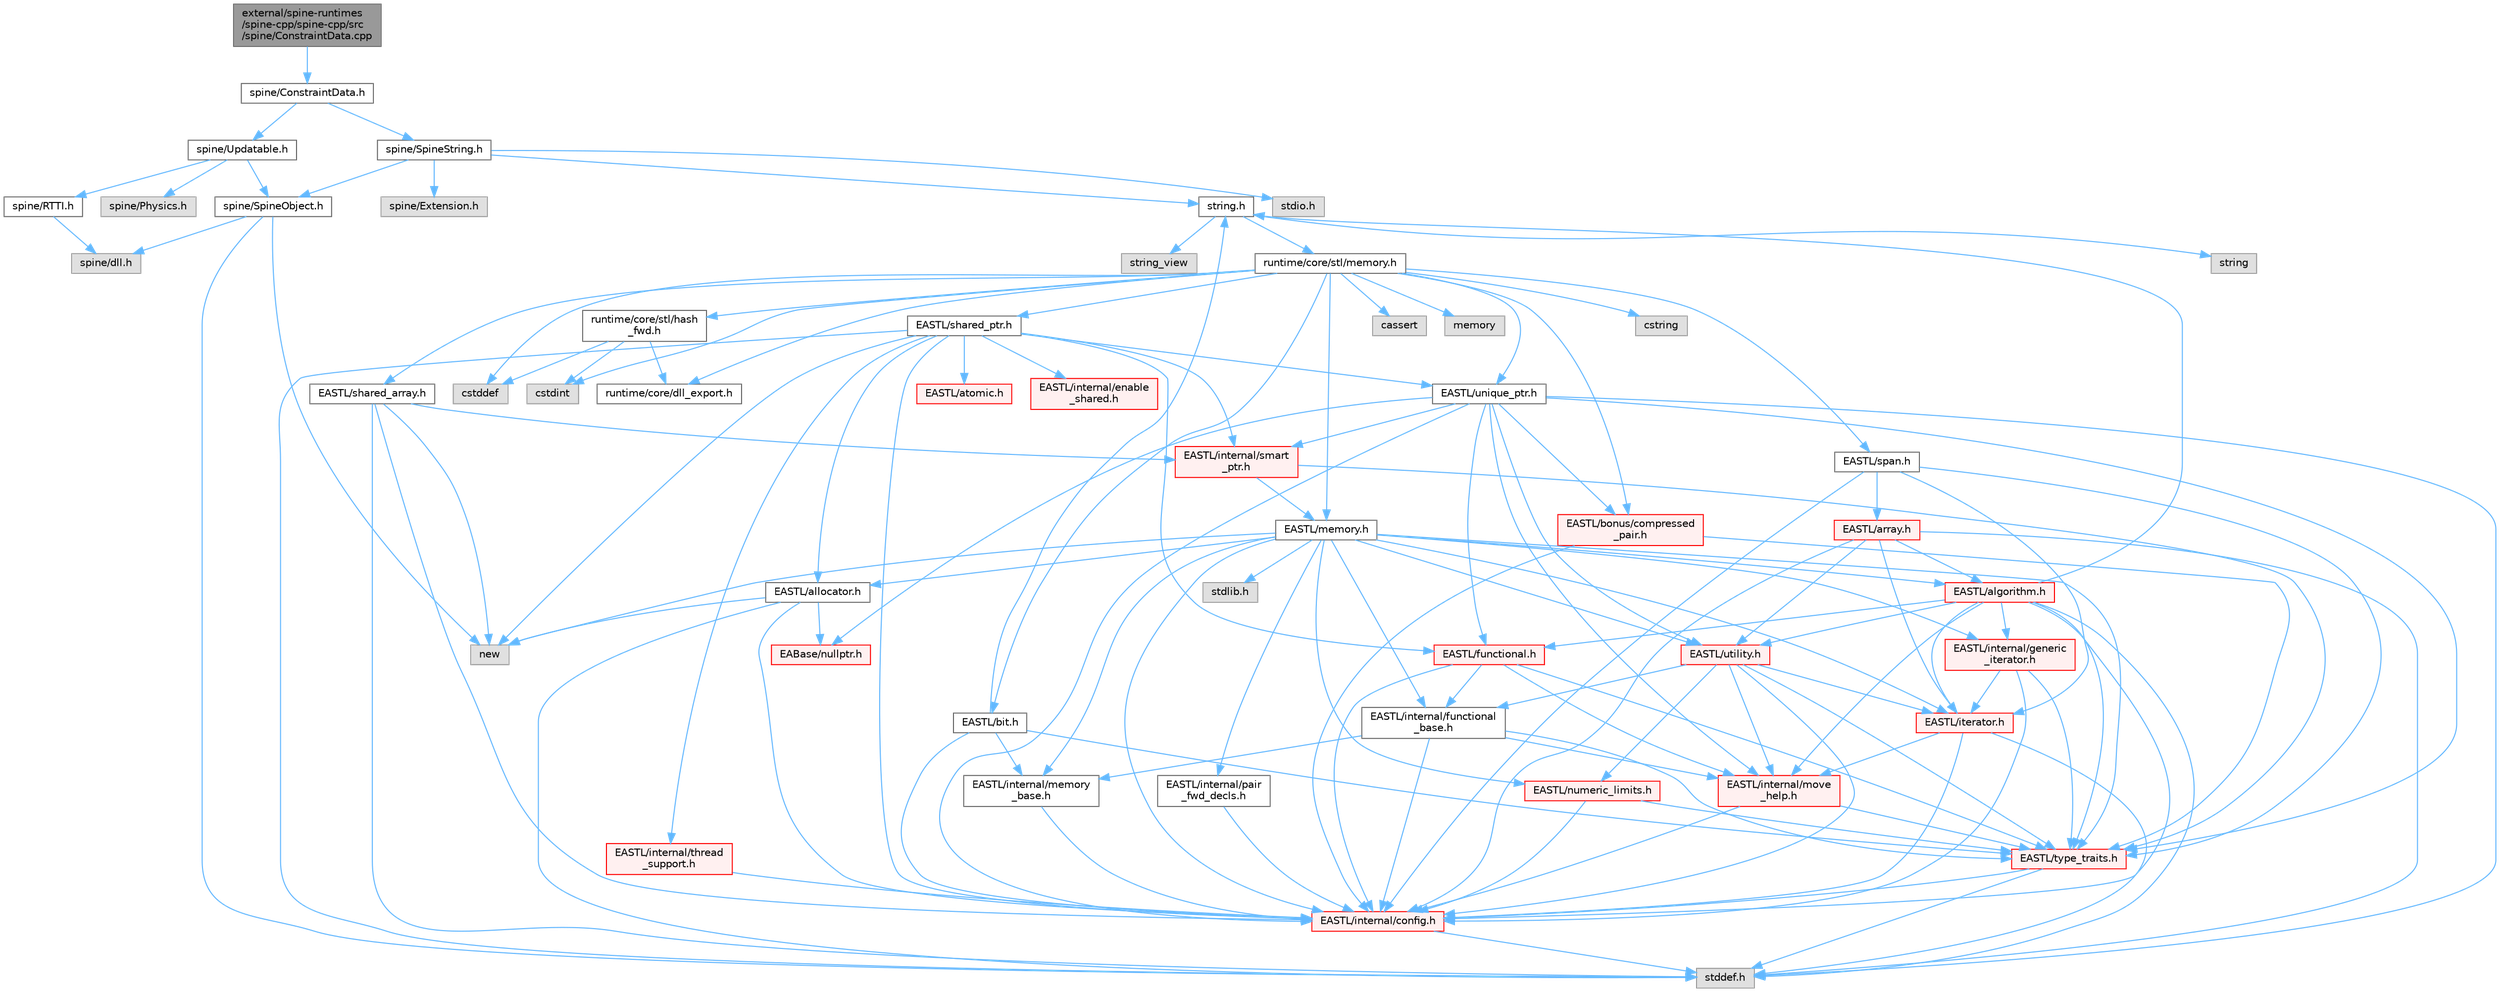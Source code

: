 digraph "external/spine-runtimes/spine-cpp/spine-cpp/src/spine/ConstraintData.cpp"
{
 // LATEX_PDF_SIZE
  bgcolor="transparent";
  edge [fontname=Helvetica,fontsize=10,labelfontname=Helvetica,labelfontsize=10];
  node [fontname=Helvetica,fontsize=10,shape=box,height=0.2,width=0.4];
  Node1 [id="Node000001",label="external/spine-runtimes\l/spine-cpp/spine-cpp/src\l/spine/ConstraintData.cpp",height=0.2,width=0.4,color="gray40", fillcolor="grey60", style="filled", fontcolor="black",tooltip=" "];
  Node1 -> Node2 [id="edge131_Node000001_Node000002",color="steelblue1",style="solid",tooltip=" "];
  Node2 [id="Node000002",label="spine/ConstraintData.h",height=0.2,width=0.4,color="grey40", fillcolor="white", style="filled",URL="$_constraint_data_8h.html",tooltip=" "];
  Node2 -> Node3 [id="edge132_Node000002_Node000003",color="steelblue1",style="solid",tooltip=" "];
  Node3 [id="Node000003",label="spine/Updatable.h",height=0.2,width=0.4,color="grey40", fillcolor="white", style="filled",URL="$_updatable_8h.html",tooltip=" "];
  Node3 -> Node4 [id="edge133_Node000003_Node000004",color="steelblue1",style="solid",tooltip=" "];
  Node4 [id="Node000004",label="spine/RTTI.h",height=0.2,width=0.4,color="grey40", fillcolor="white", style="filled",URL="$_r_t_t_i_8h.html",tooltip=" "];
  Node4 -> Node5 [id="edge134_Node000004_Node000005",color="steelblue1",style="solid",tooltip=" "];
  Node5 [id="Node000005",label="spine/dll.h",height=0.2,width=0.4,color="grey60", fillcolor="#E0E0E0", style="filled",tooltip=" "];
  Node3 -> Node6 [id="edge135_Node000003_Node000006",color="steelblue1",style="solid",tooltip=" "];
  Node6 [id="Node000006",label="spine/SpineObject.h",height=0.2,width=0.4,color="grey40", fillcolor="white", style="filled",URL="$_spine_object_8h.html",tooltip=" "];
  Node6 -> Node7 [id="edge136_Node000006_Node000007",color="steelblue1",style="solid",tooltip=" "];
  Node7 [id="Node000007",label="new",height=0.2,width=0.4,color="grey60", fillcolor="#E0E0E0", style="filled",tooltip=" "];
  Node6 -> Node8 [id="edge137_Node000006_Node000008",color="steelblue1",style="solid",tooltip=" "];
  Node8 [id="Node000008",label="stddef.h",height=0.2,width=0.4,color="grey60", fillcolor="#E0E0E0", style="filled",tooltip=" "];
  Node6 -> Node5 [id="edge138_Node000006_Node000005",color="steelblue1",style="solid",tooltip=" "];
  Node3 -> Node9 [id="edge139_Node000003_Node000009",color="steelblue1",style="solid",tooltip=" "];
  Node9 [id="Node000009",label="spine/Physics.h",height=0.2,width=0.4,color="grey60", fillcolor="#E0E0E0", style="filled",tooltip=" "];
  Node2 -> Node10 [id="edge140_Node000002_Node000010",color="steelblue1",style="solid",tooltip=" "];
  Node10 [id="Node000010",label="spine/SpineString.h",height=0.2,width=0.4,color="grey40", fillcolor="white", style="filled",URL="$_spine_string_8h.html",tooltip=" "];
  Node10 -> Node6 [id="edge141_Node000010_Node000006",color="steelblue1",style="solid",tooltip=" "];
  Node10 -> Node11 [id="edge142_Node000010_Node000011",color="steelblue1",style="solid",tooltip=" "];
  Node11 [id="Node000011",label="spine/Extension.h",height=0.2,width=0.4,color="grey60", fillcolor="#E0E0E0", style="filled",tooltip=" "];
  Node10 -> Node12 [id="edge143_Node000010_Node000012",color="steelblue1",style="solid",tooltip=" "];
  Node12 [id="Node000012",label="string.h",height=0.2,width=0.4,color="grey40", fillcolor="white", style="filled",URL="$string_8h.html",tooltip=" "];
  Node12 -> Node13 [id="edge144_Node000012_Node000013",color="steelblue1",style="solid",tooltip=" "];
  Node13 [id="Node000013",label="string",height=0.2,width=0.4,color="grey60", fillcolor="#E0E0E0", style="filled",tooltip=" "];
  Node12 -> Node14 [id="edge145_Node000012_Node000014",color="steelblue1",style="solid",tooltip=" "];
  Node14 [id="Node000014",label="string_view",height=0.2,width=0.4,color="grey60", fillcolor="#E0E0E0", style="filled",tooltip=" "];
  Node12 -> Node15 [id="edge146_Node000012_Node000015",color="steelblue1",style="solid",tooltip=" "];
  Node15 [id="Node000015",label="runtime/core/stl/memory.h",height=0.2,width=0.4,color="grey40", fillcolor="white", style="filled",URL="$runtime_2core_2stl_2memory_8h.html",tooltip=" "];
  Node15 -> Node16 [id="edge147_Node000015_Node000016",color="steelblue1",style="solid",tooltip=" "];
  Node16 [id="Node000016",label="cstddef",height=0.2,width=0.4,color="grey60", fillcolor="#E0E0E0", style="filled",tooltip=" "];
  Node15 -> Node17 [id="edge148_Node000015_Node000017",color="steelblue1",style="solid",tooltip=" "];
  Node17 [id="Node000017",label="cstdint",height=0.2,width=0.4,color="grey60", fillcolor="#E0E0E0", style="filled",tooltip=" "];
  Node15 -> Node18 [id="edge149_Node000015_Node000018",color="steelblue1",style="solid",tooltip=" "];
  Node18 [id="Node000018",label="cassert",height=0.2,width=0.4,color="grey60", fillcolor="#E0E0E0", style="filled",tooltip=" "];
  Node15 -> Node19 [id="edge150_Node000015_Node000019",color="steelblue1",style="solid",tooltip=" "];
  Node19 [id="Node000019",label="memory",height=0.2,width=0.4,color="grey60", fillcolor="#E0E0E0", style="filled",tooltip=" "];
  Node15 -> Node20 [id="edge151_Node000015_Node000020",color="steelblue1",style="solid",tooltip=" "];
  Node20 [id="Node000020",label="cstring",height=0.2,width=0.4,color="grey60", fillcolor="#E0E0E0", style="filled",tooltip=" "];
  Node15 -> Node21 [id="edge152_Node000015_Node000021",color="steelblue1",style="solid",tooltip=" "];
  Node21 [id="Node000021",label="EASTL/bit.h",height=0.2,width=0.4,color="grey40", fillcolor="white", style="filled",URL="$bit_8h.html",tooltip=" "];
  Node21 -> Node22 [id="edge153_Node000021_Node000022",color="steelblue1",style="solid",tooltip=" "];
  Node22 [id="Node000022",label="EASTL/internal/config.h",height=0.2,width=0.4,color="red", fillcolor="#FFF0F0", style="filled",URL="$runtime_2_e_a_s_t_l_2include_2_e_a_s_t_l_2internal_2config_8h.html",tooltip=" "];
  Node22 -> Node8 [id="edge154_Node000022_Node000008",color="steelblue1",style="solid",tooltip=" "];
  Node21 -> Node30 [id="edge155_Node000021_Node000030",color="steelblue1",style="solid",tooltip=" "];
  Node30 [id="Node000030",label="EASTL/internal/memory\l_base.h",height=0.2,width=0.4,color="grey40", fillcolor="white", style="filled",URL="$memory__base_8h.html",tooltip=" "];
  Node30 -> Node22 [id="edge156_Node000030_Node000022",color="steelblue1",style="solid",tooltip=" "];
  Node21 -> Node31 [id="edge157_Node000021_Node000031",color="steelblue1",style="solid",tooltip=" "];
  Node31 [id="Node000031",label="EASTL/type_traits.h",height=0.2,width=0.4,color="red", fillcolor="#FFF0F0", style="filled",URL="$_e_a_s_t_l_2include_2_e_a_s_t_l_2type__traits_8h.html",tooltip=" "];
  Node31 -> Node22 [id="edge158_Node000031_Node000022",color="steelblue1",style="solid",tooltip=" "];
  Node31 -> Node8 [id="edge159_Node000031_Node000008",color="steelblue1",style="solid",tooltip=" "];
  Node21 -> Node12 [id="edge160_Node000021_Node000012",color="steelblue1",style="solid",tooltip=" "];
  Node15 -> Node41 [id="edge161_Node000015_Node000041",color="steelblue1",style="solid",tooltip=" "];
  Node41 [id="Node000041",label="EASTL/memory.h",height=0.2,width=0.4,color="grey40", fillcolor="white", style="filled",URL="$runtime_2_e_a_s_t_l_2include_2_e_a_s_t_l_2memory_8h.html",tooltip=" "];
  Node41 -> Node22 [id="edge162_Node000041_Node000022",color="steelblue1",style="solid",tooltip=" "];
  Node41 -> Node30 [id="edge163_Node000041_Node000030",color="steelblue1",style="solid",tooltip=" "];
  Node41 -> Node42 [id="edge164_Node000041_Node000042",color="steelblue1",style="solid",tooltip=" "];
  Node42 [id="Node000042",label="EASTL/internal/generic\l_iterator.h",height=0.2,width=0.4,color="red", fillcolor="#FFF0F0", style="filled",URL="$generic__iterator_8h.html",tooltip=" "];
  Node42 -> Node22 [id="edge165_Node000042_Node000022",color="steelblue1",style="solid",tooltip=" "];
  Node42 -> Node43 [id="edge166_Node000042_Node000043",color="steelblue1",style="solid",tooltip=" "];
  Node43 [id="Node000043",label="EASTL/iterator.h",height=0.2,width=0.4,color="red", fillcolor="#FFF0F0", style="filled",URL="$_e_a_s_t_l_2include_2_e_a_s_t_l_2iterator_8h.html",tooltip=" "];
  Node43 -> Node22 [id="edge167_Node000043_Node000022",color="steelblue1",style="solid",tooltip=" "];
  Node43 -> Node44 [id="edge168_Node000043_Node000044",color="steelblue1",style="solid",tooltip=" "];
  Node44 [id="Node000044",label="EASTL/internal/move\l_help.h",height=0.2,width=0.4,color="red", fillcolor="#FFF0F0", style="filled",URL="$move__help_8h.html",tooltip=" "];
  Node44 -> Node22 [id="edge169_Node000044_Node000022",color="steelblue1",style="solid",tooltip=" "];
  Node44 -> Node31 [id="edge170_Node000044_Node000031",color="steelblue1",style="solid",tooltip=" "];
  Node43 -> Node8 [id="edge171_Node000043_Node000008",color="steelblue1",style="solid",tooltip=" "];
  Node42 -> Node31 [id="edge172_Node000042_Node000031",color="steelblue1",style="solid",tooltip=" "];
  Node41 -> Node46 [id="edge173_Node000041_Node000046",color="steelblue1",style="solid",tooltip=" "];
  Node46 [id="Node000046",label="EASTL/internal/pair\l_fwd_decls.h",height=0.2,width=0.4,color="grey40", fillcolor="white", style="filled",URL="$pair__fwd__decls_8h.html",tooltip=" "];
  Node46 -> Node22 [id="edge174_Node000046_Node000022",color="steelblue1",style="solid",tooltip=" "];
  Node41 -> Node47 [id="edge175_Node000041_Node000047",color="steelblue1",style="solid",tooltip=" "];
  Node47 [id="Node000047",label="EASTL/internal/functional\l_base.h",height=0.2,width=0.4,color="grey40", fillcolor="white", style="filled",URL="$functional__base_8h.html",tooltip=" "];
  Node47 -> Node22 [id="edge176_Node000047_Node000022",color="steelblue1",style="solid",tooltip=" "];
  Node47 -> Node30 [id="edge177_Node000047_Node000030",color="steelblue1",style="solid",tooltip=" "];
  Node47 -> Node44 [id="edge178_Node000047_Node000044",color="steelblue1",style="solid",tooltip=" "];
  Node47 -> Node31 [id="edge179_Node000047_Node000031",color="steelblue1",style="solid",tooltip=" "];
  Node41 -> Node48 [id="edge180_Node000041_Node000048",color="steelblue1",style="solid",tooltip=" "];
  Node48 [id="Node000048",label="EASTL/algorithm.h",height=0.2,width=0.4,color="red", fillcolor="#FFF0F0", style="filled",URL="$_e_a_s_t_l_2include_2_e_a_s_t_l_2algorithm_8h.html",tooltip=" "];
  Node48 -> Node22 [id="edge181_Node000048_Node000022",color="steelblue1",style="solid",tooltip=" "];
  Node48 -> Node31 [id="edge182_Node000048_Node000031",color="steelblue1",style="solid",tooltip=" "];
  Node48 -> Node44 [id="edge183_Node000048_Node000044",color="steelblue1",style="solid",tooltip=" "];
  Node48 -> Node43 [id="edge184_Node000048_Node000043",color="steelblue1",style="solid",tooltip=" "];
  Node48 -> Node51 [id="edge185_Node000048_Node000051",color="steelblue1",style="solid",tooltip=" "];
  Node51 [id="Node000051",label="EASTL/functional.h",height=0.2,width=0.4,color="red", fillcolor="#FFF0F0", style="filled",URL="$_e_a_s_t_l_2include_2_e_a_s_t_l_2functional_8h.html",tooltip=" "];
  Node51 -> Node22 [id="edge186_Node000051_Node000022",color="steelblue1",style="solid",tooltip=" "];
  Node51 -> Node44 [id="edge187_Node000051_Node000044",color="steelblue1",style="solid",tooltip=" "];
  Node51 -> Node31 [id="edge188_Node000051_Node000031",color="steelblue1",style="solid",tooltip=" "];
  Node51 -> Node47 [id="edge189_Node000051_Node000047",color="steelblue1",style="solid",tooltip=" "];
  Node48 -> Node57 [id="edge190_Node000048_Node000057",color="steelblue1",style="solid",tooltip=" "];
  Node57 [id="Node000057",label="EASTL/utility.h",height=0.2,width=0.4,color="red", fillcolor="#FFF0F0", style="filled",URL="$runtime_2_e_a_s_t_l_2include_2_e_a_s_t_l_2utility_8h.html",tooltip=" "];
  Node57 -> Node22 [id="edge191_Node000057_Node000022",color="steelblue1",style="solid",tooltip=" "];
  Node57 -> Node31 [id="edge192_Node000057_Node000031",color="steelblue1",style="solid",tooltip=" "];
  Node57 -> Node43 [id="edge193_Node000057_Node000043",color="steelblue1",style="solid",tooltip=" "];
  Node57 -> Node58 [id="edge194_Node000057_Node000058",color="steelblue1",style="solid",tooltip=" "];
  Node58 [id="Node000058",label="EASTL/numeric_limits.h",height=0.2,width=0.4,color="red", fillcolor="#FFF0F0", style="filled",URL="$numeric__limits_8h.html",tooltip=" "];
  Node58 -> Node22 [id="edge195_Node000058_Node000022",color="steelblue1",style="solid",tooltip=" "];
  Node58 -> Node31 [id="edge196_Node000058_Node000031",color="steelblue1",style="solid",tooltip=" "];
  Node57 -> Node47 [id="edge197_Node000057_Node000047",color="steelblue1",style="solid",tooltip=" "];
  Node57 -> Node44 [id="edge198_Node000057_Node000044",color="steelblue1",style="solid",tooltip=" "];
  Node48 -> Node42 [id="edge199_Node000048_Node000042",color="steelblue1",style="solid",tooltip=" "];
  Node48 -> Node8 [id="edge200_Node000048_Node000008",color="steelblue1",style="solid",tooltip=" "];
  Node48 -> Node12 [id="edge201_Node000048_Node000012",color="steelblue1",style="solid",tooltip=" "];
  Node41 -> Node31 [id="edge202_Node000041_Node000031",color="steelblue1",style="solid",tooltip=" "];
  Node41 -> Node55 [id="edge203_Node000041_Node000055",color="steelblue1",style="solid",tooltip=" "];
  Node55 [id="Node000055",label="EASTL/allocator.h",height=0.2,width=0.4,color="grey40", fillcolor="white", style="filled",URL="$runtime_2_e_a_s_t_l_2include_2_e_a_s_t_l_2allocator_8h.html",tooltip=" "];
  Node55 -> Node22 [id="edge204_Node000055_Node000022",color="steelblue1",style="solid",tooltip=" "];
  Node55 -> Node33 [id="edge205_Node000055_Node000033",color="steelblue1",style="solid",tooltip=" "];
  Node33 [id="Node000033",label="EABase/nullptr.h",height=0.2,width=0.4,color="red", fillcolor="#FFF0F0", style="filled",URL="$nullptr_8h.html",tooltip=" "];
  Node55 -> Node8 [id="edge206_Node000055_Node000008",color="steelblue1",style="solid",tooltip=" "];
  Node55 -> Node7 [id="edge207_Node000055_Node000007",color="steelblue1",style="solid",tooltip=" "];
  Node41 -> Node43 [id="edge208_Node000041_Node000043",color="steelblue1",style="solid",tooltip=" "];
  Node41 -> Node57 [id="edge209_Node000041_Node000057",color="steelblue1",style="solid",tooltip=" "];
  Node41 -> Node58 [id="edge210_Node000041_Node000058",color="steelblue1",style="solid",tooltip=" "];
  Node41 -> Node67 [id="edge211_Node000041_Node000067",color="steelblue1",style="solid",tooltip=" "];
  Node67 [id="Node000067",label="stdlib.h",height=0.2,width=0.4,color="grey60", fillcolor="#E0E0E0", style="filled",tooltip=" "];
  Node41 -> Node7 [id="edge212_Node000041_Node000007",color="steelblue1",style="solid",tooltip=" "];
  Node15 -> Node68 [id="edge213_Node000015_Node000068",color="steelblue1",style="solid",tooltip=" "];
  Node68 [id="Node000068",label="EASTL/shared_array.h",height=0.2,width=0.4,color="grey40", fillcolor="white", style="filled",URL="$shared__array_8h.html",tooltip=" "];
  Node68 -> Node22 [id="edge214_Node000068_Node000022",color="steelblue1",style="solid",tooltip=" "];
  Node68 -> Node69 [id="edge215_Node000068_Node000069",color="steelblue1",style="solid",tooltip=" "];
  Node69 [id="Node000069",label="EASTL/internal/smart\l_ptr.h",height=0.2,width=0.4,color="red", fillcolor="#FFF0F0", style="filled",URL="$smart__ptr_8h.html",tooltip=" "];
  Node69 -> Node41 [id="edge216_Node000069_Node000041",color="steelblue1",style="solid",tooltip=" "];
  Node69 -> Node31 [id="edge217_Node000069_Node000031",color="steelblue1",style="solid",tooltip=" "];
  Node68 -> Node7 [id="edge218_Node000068_Node000007",color="steelblue1",style="solid",tooltip=" "];
  Node68 -> Node8 [id="edge219_Node000068_Node000008",color="steelblue1",style="solid",tooltip=" "];
  Node15 -> Node71 [id="edge220_Node000015_Node000071",color="steelblue1",style="solid",tooltip=" "];
  Node71 [id="Node000071",label="EASTL/unique_ptr.h",height=0.2,width=0.4,color="grey40", fillcolor="white", style="filled",URL="$unique__ptr_8h.html",tooltip=" "];
  Node71 -> Node33 [id="edge221_Node000071_Node000033",color="steelblue1",style="solid",tooltip=" "];
  Node71 -> Node72 [id="edge222_Node000071_Node000072",color="steelblue1",style="solid",tooltip=" "];
  Node72 [id="Node000072",label="EASTL/bonus/compressed\l_pair.h",height=0.2,width=0.4,color="red", fillcolor="#FFF0F0", style="filled",URL="$compressed__pair_8h.html",tooltip=" "];
  Node72 -> Node22 [id="edge223_Node000072_Node000022",color="steelblue1",style="solid",tooltip=" "];
  Node72 -> Node31 [id="edge224_Node000072_Node000031",color="steelblue1",style="solid",tooltip=" "];
  Node71 -> Node51 [id="edge225_Node000071_Node000051",color="steelblue1",style="solid",tooltip=" "];
  Node71 -> Node22 [id="edge226_Node000071_Node000022",color="steelblue1",style="solid",tooltip=" "];
  Node71 -> Node44 [id="edge227_Node000071_Node000044",color="steelblue1",style="solid",tooltip=" "];
  Node71 -> Node69 [id="edge228_Node000071_Node000069",color="steelblue1",style="solid",tooltip=" "];
  Node71 -> Node31 [id="edge229_Node000071_Node000031",color="steelblue1",style="solid",tooltip=" "];
  Node71 -> Node57 [id="edge230_Node000071_Node000057",color="steelblue1",style="solid",tooltip=" "];
  Node71 -> Node8 [id="edge231_Node000071_Node000008",color="steelblue1",style="solid",tooltip=" "];
  Node15 -> Node74 [id="edge232_Node000015_Node000074",color="steelblue1",style="solid",tooltip=" "];
  Node74 [id="Node000074",label="EASTL/shared_ptr.h",height=0.2,width=0.4,color="grey40", fillcolor="white", style="filled",URL="$shared__ptr_8h.html",tooltip=" "];
  Node74 -> Node22 [id="edge233_Node000074_Node000022",color="steelblue1",style="solid",tooltip=" "];
  Node74 -> Node69 [id="edge234_Node000074_Node000069",color="steelblue1",style="solid",tooltip=" "];
  Node74 -> Node75 [id="edge235_Node000074_Node000075",color="steelblue1",style="solid",tooltip=" "];
  Node75 [id="Node000075",label="EASTL/internal/thread\l_support.h",height=0.2,width=0.4,color="red", fillcolor="#FFF0F0", style="filled",URL="$thread__support_8h.html",tooltip=" "];
  Node75 -> Node22 [id="edge236_Node000075_Node000022",color="steelblue1",style="solid",tooltip=" "];
  Node74 -> Node71 [id="edge237_Node000074_Node000071",color="steelblue1",style="solid",tooltip=" "];
  Node74 -> Node51 [id="edge238_Node000074_Node000051",color="steelblue1",style="solid",tooltip=" "];
  Node74 -> Node55 [id="edge239_Node000074_Node000055",color="steelblue1",style="solid",tooltip=" "];
  Node74 -> Node76 [id="edge240_Node000074_Node000076",color="steelblue1",style="solid",tooltip=" "];
  Node76 [id="Node000076",label="EASTL/atomic.h",height=0.2,width=0.4,color="red", fillcolor="#FFF0F0", style="filled",URL="$runtime_2_e_a_s_t_l_2include_2_e_a_s_t_l_2atomic_8h.html",tooltip=" "];
  Node74 -> Node7 [id="edge241_Node000074_Node000007",color="steelblue1",style="solid",tooltip=" "];
  Node74 -> Node8 [id="edge242_Node000074_Node000008",color="steelblue1",style="solid",tooltip=" "];
  Node74 -> Node153 [id="edge243_Node000074_Node000153",color="steelblue1",style="solid",tooltip=" "];
  Node153 [id="Node000153",label="EASTL/internal/enable\l_shared.h",height=0.2,width=0.4,color="red", fillcolor="#FFF0F0", style="filled",URL="$enable__shared_8h.html",tooltip=" "];
  Node15 -> Node154 [id="edge244_Node000015_Node000154",color="steelblue1",style="solid",tooltip=" "];
  Node154 [id="Node000154",label="EASTL/span.h",height=0.2,width=0.4,color="grey40", fillcolor="white", style="filled",URL="$span_8h.html",tooltip=" "];
  Node154 -> Node22 [id="edge245_Node000154_Node000022",color="steelblue1",style="solid",tooltip=" "];
  Node154 -> Node31 [id="edge246_Node000154_Node000031",color="steelblue1",style="solid",tooltip=" "];
  Node154 -> Node43 [id="edge247_Node000154_Node000043",color="steelblue1",style="solid",tooltip=" "];
  Node154 -> Node155 [id="edge248_Node000154_Node000155",color="steelblue1",style="solid",tooltip=" "];
  Node155 [id="Node000155",label="EASTL/array.h",height=0.2,width=0.4,color="red", fillcolor="#FFF0F0", style="filled",URL="$runtime_2_e_a_s_t_l_2include_2_e_a_s_t_l_2array_8h.html",tooltip=" "];
  Node155 -> Node22 [id="edge249_Node000155_Node000022",color="steelblue1",style="solid",tooltip=" "];
  Node155 -> Node43 [id="edge250_Node000155_Node000043",color="steelblue1",style="solid",tooltip=" "];
  Node155 -> Node48 [id="edge251_Node000155_Node000048",color="steelblue1",style="solid",tooltip=" "];
  Node155 -> Node57 [id="edge252_Node000155_Node000057",color="steelblue1",style="solid",tooltip=" "];
  Node155 -> Node8 [id="edge253_Node000155_Node000008",color="steelblue1",style="solid",tooltip=" "];
  Node15 -> Node72 [id="edge254_Node000015_Node000072",color="steelblue1",style="solid",tooltip=" "];
  Node15 -> Node157 [id="edge255_Node000015_Node000157",color="steelblue1",style="solid",tooltip=" "];
  Node157 [id="Node000157",label="runtime/core/dll_export.h",height=0.2,width=0.4,color="grey40", fillcolor="white", style="filled",URL="$dll__export_8h.html",tooltip=" "];
  Node15 -> Node158 [id="edge256_Node000015_Node000158",color="steelblue1",style="solid",tooltip=" "];
  Node158 [id="Node000158",label="runtime/core/stl/hash\l_fwd.h",height=0.2,width=0.4,color="grey40", fillcolor="white", style="filled",URL="$hash__fwd_8h.html",tooltip=" "];
  Node158 -> Node16 [id="edge257_Node000158_Node000016",color="steelblue1",style="solid",tooltip=" "];
  Node158 -> Node17 [id="edge258_Node000158_Node000017",color="steelblue1",style="solid",tooltip=" "];
  Node158 -> Node157 [id="edge259_Node000158_Node000157",color="steelblue1",style="solid",tooltip=" "];
  Node10 -> Node159 [id="edge260_Node000010_Node000159",color="steelblue1",style="solid",tooltip=" "];
  Node159 [id="Node000159",label="stdio.h",height=0.2,width=0.4,color="grey60", fillcolor="#E0E0E0", style="filled",tooltip=" "];
}
